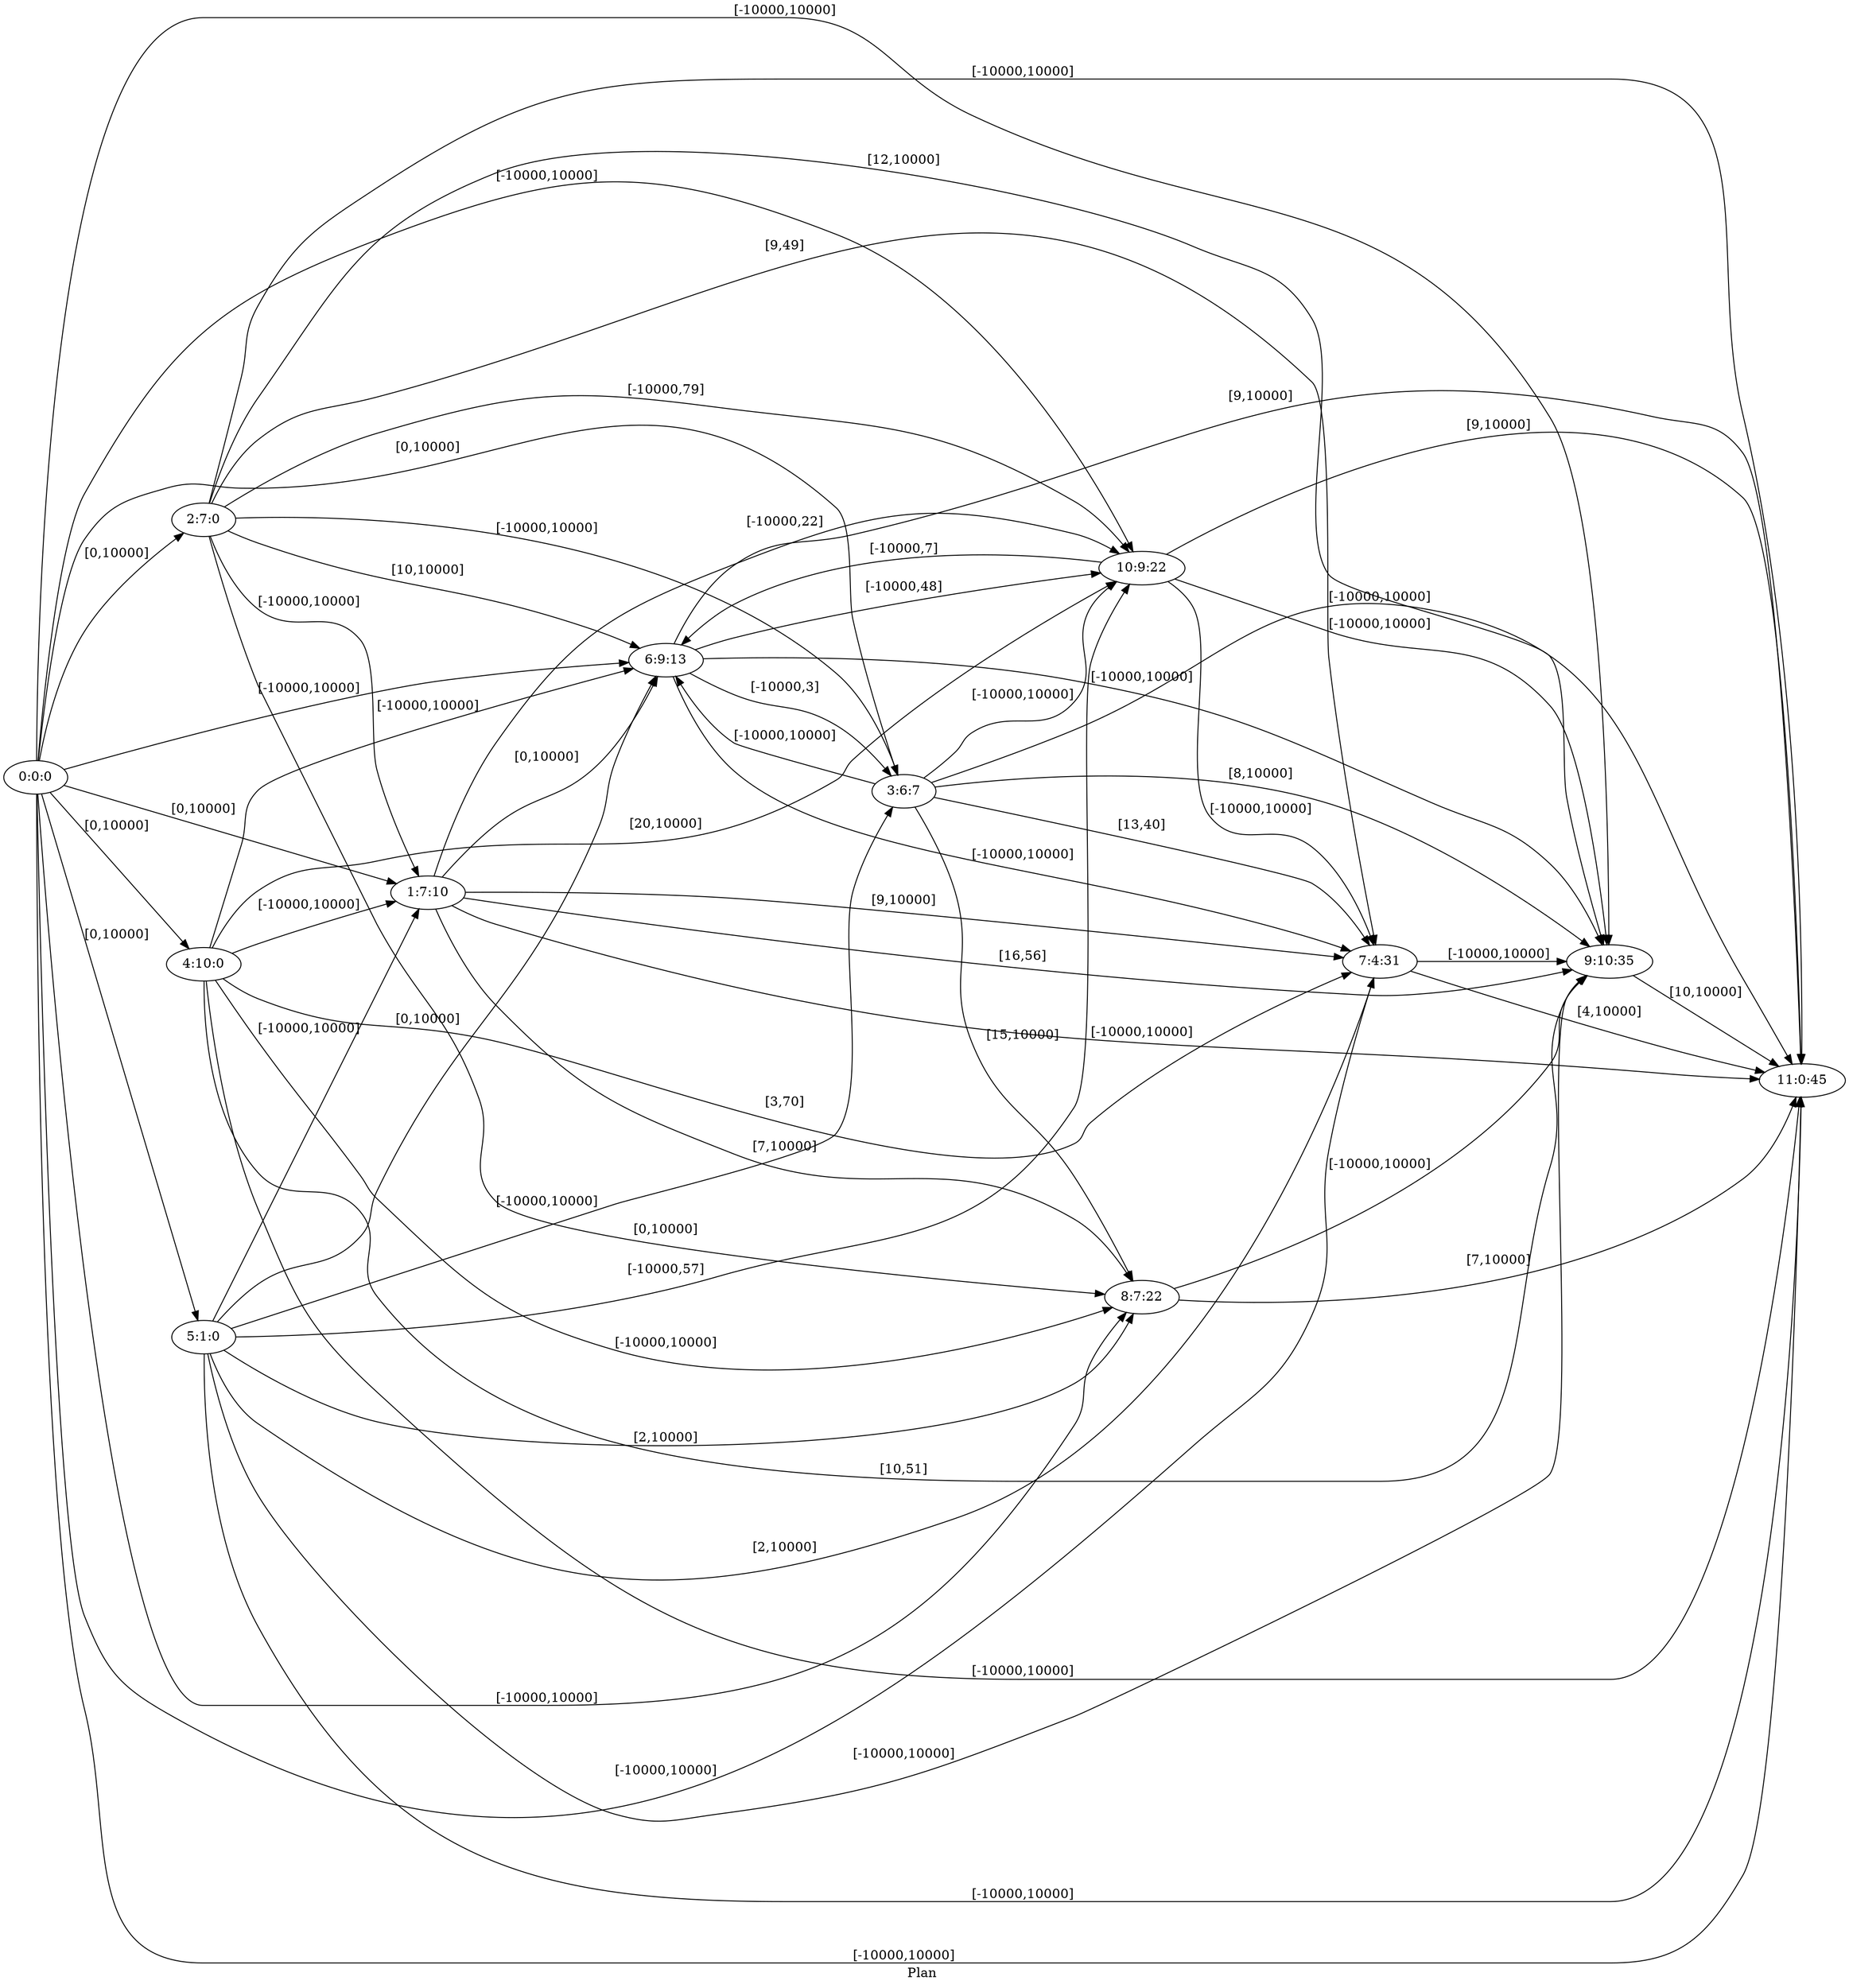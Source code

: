 digraph G {
 rankdir = LR;
 nodesep = .45; 
 size = 30;
label="Plan ";
 fldt = 0.343476;
"0:0:0"->"1:7:10"[ label = "[0,10000]"];
"0:0:0"->"2:7:0"[ label = "[0,10000]"];
"0:0:0"->"3:6:7"[ label = "[0,10000]"];
"0:0:0"->"4:10:0"[ label = "[0,10000]"];
"0:0:0"->"5:1:0"[ label = "[0,10000]"];
"0:0:0"->"6:9:13"[ label = "[-10000,10000]"];
"0:0:0"->"7:4:31"[ label = "[-10000,10000]"];
"0:0:0"->"8:7:22"[ label = "[-10000,10000]"];
"0:0:0"->"9:10:35"[ label = "[-10000,10000]"];
"0:0:0"->"10:9:22"[ label = "[-10000,10000]"];
"0:0:0"->"11:0:45"[ label = "[-10000,10000]"];
"1:7:10"->"6:9:13"[ label = "[0,10000]"];
"1:7:10"->"7:4:31"[ label = "[9,10000]"];
"1:7:10"->"8:7:22"[ label = "[7,10000]"];
"1:7:10"->"9:10:35"[ label = "[16,56]"];
"1:7:10"->"10:9:22"[ label = "[-10000,22]"];
"1:7:10"->"11:0:45"[ label = "[-10000,10000]"];
"2:7:0"->"1:7:10"[ label = "[-10000,10000]"];
"2:7:0"->"3:6:7"[ label = "[-10000,10000]"];
"2:7:0"->"6:9:13"[ label = "[10,10000]"];
"2:7:0"->"7:4:31"[ label = "[9,49]"];
"2:7:0"->"8:7:22"[ label = "[0,10000]"];
"2:7:0"->"9:10:35"[ label = "[12,10000]"];
"2:7:0"->"10:9:22"[ label = "[-10000,79]"];
"2:7:0"->"11:0:45"[ label = "[-10000,10000]"];
"3:6:7"->"6:9:13"[ label = "[-10000,10000]"];
"3:6:7"->"7:4:31"[ label = "[13,40]"];
"3:6:7"->"8:7:22"[ label = "[15,10000]"];
"3:6:7"->"9:10:35"[ label = "[8,10000]"];
"3:6:7"->"10:9:22"[ label = "[-10000,10000]"];
"3:6:7"->"11:0:45"[ label = "[-10000,10000]"];
"4:10:0"->"1:7:10"[ label = "[-10000,10000]"];
"4:10:0"->"6:9:13"[ label = "[-10000,10000]"];
"4:10:0"->"7:4:31"[ label = "[3,70]"];
"4:10:0"->"8:7:22"[ label = "[-10000,10000]"];
"4:10:0"->"9:10:35"[ label = "[10,51]"];
"4:10:0"->"10:9:22"[ label = "[20,10000]"];
"4:10:0"->"11:0:45"[ label = "[-10000,10000]"];
"5:1:0"->"1:7:10"[ label = "[-10000,10000]"];
"5:1:0"->"3:6:7"[ label = "[-10000,10000]"];
"5:1:0"->"6:9:13"[ label = "[0,10000]"];
"5:1:0"->"7:4:31"[ label = "[2,10000]"];
"5:1:0"->"8:7:22"[ label = "[2,10000]"];
"5:1:0"->"9:10:35"[ label = "[-10000,10000]"];
"5:1:0"->"10:9:22"[ label = "[-10000,57]"];
"5:1:0"->"11:0:45"[ label = "[-10000,10000]"];
"6:9:13"->"3:6:7"[ label = "[-10000,3]"];
"6:9:13"->"7:4:31"[ label = "[-10000,10000]"];
"6:9:13"->"9:10:35"[ label = "[-10000,10000]"];
"6:9:13"->"10:9:22"[ label = "[-10000,48]"];
"6:9:13"->"11:0:45"[ label = "[9,10000]"];
"7:4:31"->"9:10:35"[ label = "[-10000,10000]"];
"7:4:31"->"11:0:45"[ label = "[4,10000]"];
"8:7:22"->"9:10:35"[ label = "[-10000,10000]"];
"8:7:22"->"11:0:45"[ label = "[7,10000]"];
"9:10:35"->"11:0:45"[ label = "[10,10000]"];
"10:9:22"->"6:9:13"[ label = "[-10000,7]"];
"10:9:22"->"7:4:31"[ label = "[-10000,10000]"];
"10:9:22"->"9:10:35"[ label = "[-10000,10000]"];
"10:9:22"->"11:0:45"[ label = "[9,10000]"];
}
